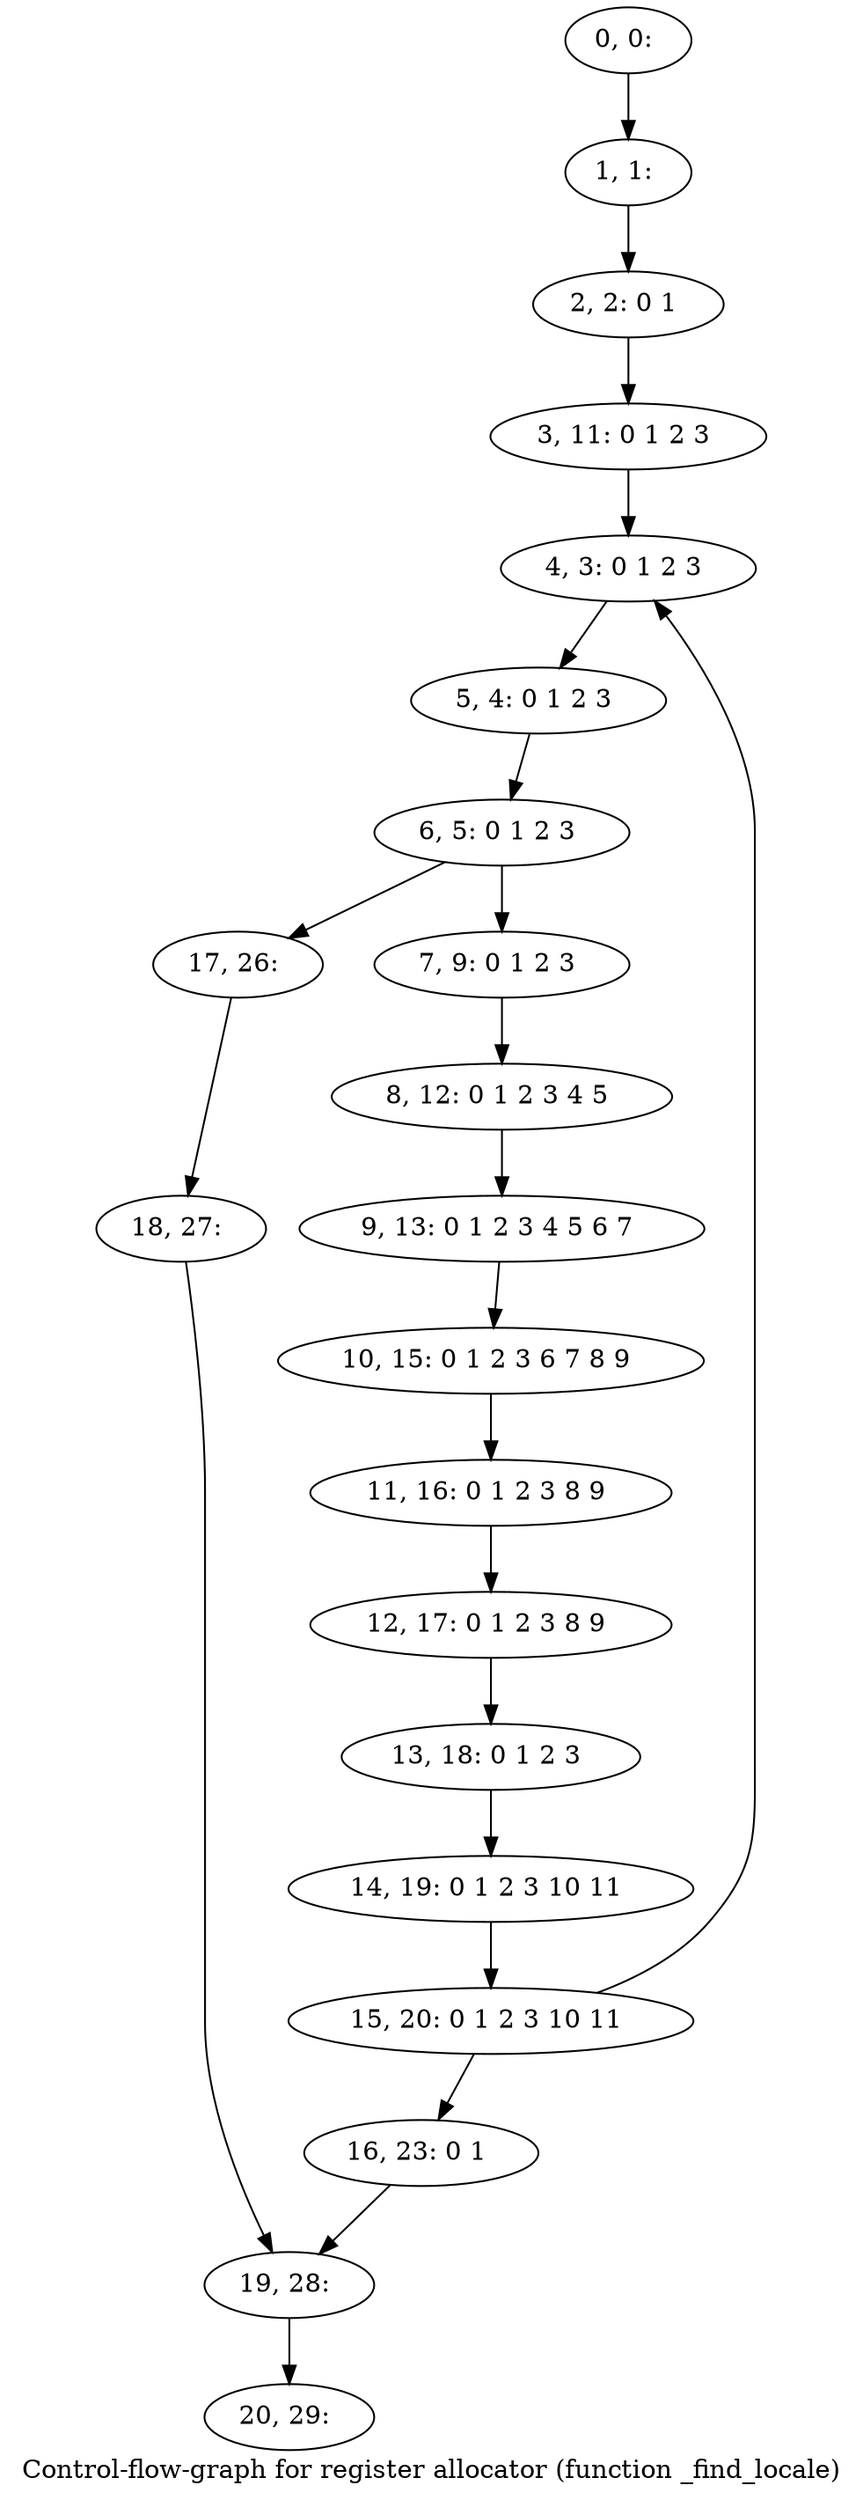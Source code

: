 digraph G {
graph [label="Control-flow-graph for register allocator (function _find_locale)"]
0[label="0, 0: "];
1[label="1, 1: "];
2[label="2, 2: 0 1 "];
3[label="3, 11: 0 1 2 3 "];
4[label="4, 3: 0 1 2 3 "];
5[label="5, 4: 0 1 2 3 "];
6[label="6, 5: 0 1 2 3 "];
7[label="7, 9: 0 1 2 3 "];
8[label="8, 12: 0 1 2 3 4 5 "];
9[label="9, 13: 0 1 2 3 4 5 6 7 "];
10[label="10, 15: 0 1 2 3 6 7 8 9 "];
11[label="11, 16: 0 1 2 3 8 9 "];
12[label="12, 17: 0 1 2 3 8 9 "];
13[label="13, 18: 0 1 2 3 "];
14[label="14, 19: 0 1 2 3 10 11 "];
15[label="15, 20: 0 1 2 3 10 11 "];
16[label="16, 23: 0 1 "];
17[label="17, 26: "];
18[label="18, 27: "];
19[label="19, 28: "];
20[label="20, 29: "];
0->1 ;
1->2 ;
2->3 ;
3->4 ;
4->5 ;
5->6 ;
6->7 ;
6->17 ;
7->8 ;
8->9 ;
9->10 ;
10->11 ;
11->12 ;
12->13 ;
13->14 ;
14->15 ;
15->16 ;
15->4 ;
16->19 ;
17->18 ;
18->19 ;
19->20 ;
}
